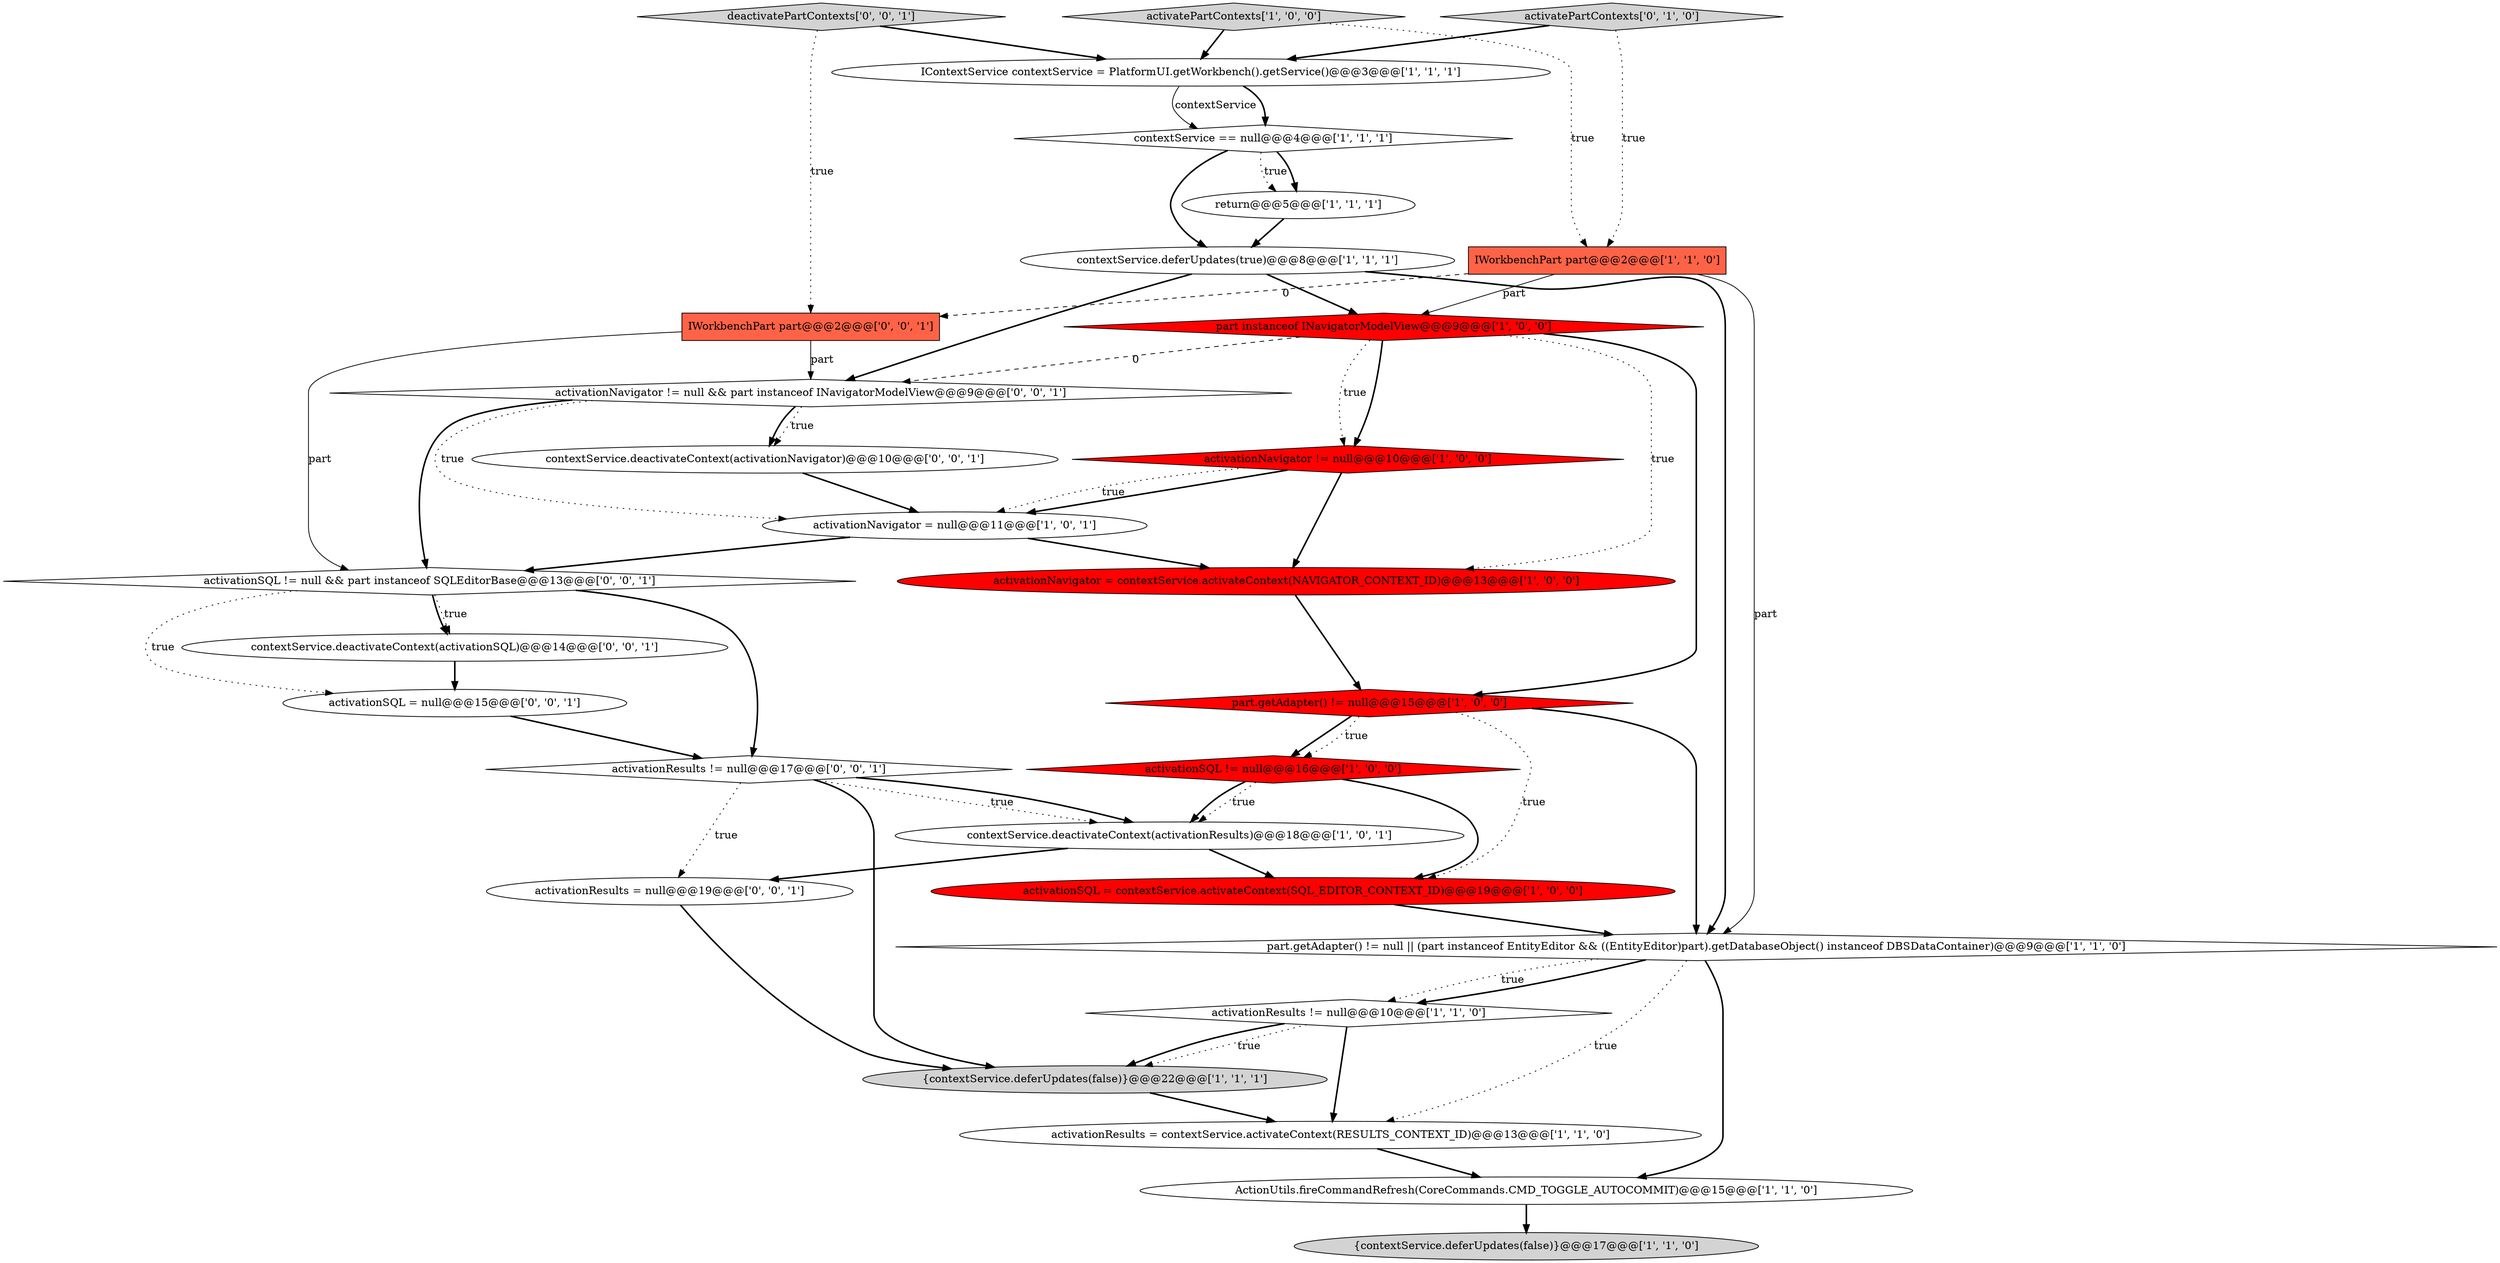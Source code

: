 digraph {
18 [style = filled, label = "contextService == null@@@4@@@['1', '1', '1']", fillcolor = white, shape = diamond image = "AAA0AAABBB1BBB"];
7 [style = filled, label = "part.getAdapter() != null || (part instanceof EntityEditor && ((EntityEditor)part).getDatabaseObject() instanceof DBSDataContainer)@@@9@@@['1', '1', '0']", fillcolor = white, shape = diamond image = "AAA0AAABBB1BBB"];
10 [style = filled, label = "activationResults = contextService.activateContext(RESULTS_CONTEXT_ID)@@@13@@@['1', '1', '0']", fillcolor = white, shape = ellipse image = "AAA0AAABBB1BBB"];
25 [style = filled, label = "deactivatePartContexts['0', '0', '1']", fillcolor = lightgray, shape = diamond image = "AAA0AAABBB3BBB"];
11 [style = filled, label = "IContextService contextService = PlatformUI.getWorkbench().getService()@@@3@@@['1', '1', '1']", fillcolor = white, shape = ellipse image = "AAA0AAABBB1BBB"];
15 [style = filled, label = "{contextService.deferUpdates(false)}@@@17@@@['1', '1', '0']", fillcolor = lightgray, shape = ellipse image = "AAA0AAABBB1BBB"];
20 [style = filled, label = "activatePartContexts['0', '1', '0']", fillcolor = lightgray, shape = diamond image = "AAA0AAABBB2BBB"];
9 [style = filled, label = "part instanceof INavigatorModelView@@@9@@@['1', '0', '0']", fillcolor = red, shape = diamond image = "AAA1AAABBB1BBB"];
1 [style = filled, label = "contextService.deferUpdates(true)@@@8@@@['1', '1', '1']", fillcolor = white, shape = ellipse image = "AAA0AAABBB1BBB"];
4 [style = filled, label = "activationNavigator != null@@@10@@@['1', '0', '0']", fillcolor = red, shape = diamond image = "AAA1AAABBB1BBB"];
24 [style = filled, label = "contextService.deactivateContext(activationSQL)@@@14@@@['0', '0', '1']", fillcolor = white, shape = ellipse image = "AAA0AAABBB3BBB"];
29 [style = filled, label = "activationResults = null@@@19@@@['0', '0', '1']", fillcolor = white, shape = ellipse image = "AAA0AAABBB3BBB"];
17 [style = filled, label = "{contextService.deferUpdates(false)}@@@22@@@['1', '1', '1']", fillcolor = lightgray, shape = ellipse image = "AAA0AAABBB1BBB"];
28 [style = filled, label = "activationSQL = null@@@15@@@['0', '0', '1']", fillcolor = white, shape = ellipse image = "AAA0AAABBB3BBB"];
22 [style = filled, label = "IWorkbenchPart part@@@2@@@['0', '0', '1']", fillcolor = tomato, shape = box image = "AAA0AAABBB3BBB"];
12 [style = filled, label = "IWorkbenchPart part@@@2@@@['1', '1', '0']", fillcolor = tomato, shape = box image = "AAA0AAABBB1BBB"];
21 [style = filled, label = "contextService.deactivateContext(activationNavigator)@@@10@@@['0', '0', '1']", fillcolor = white, shape = ellipse image = "AAA0AAABBB3BBB"];
2 [style = filled, label = "activationNavigator = null@@@11@@@['1', '0', '1']", fillcolor = white, shape = ellipse image = "AAA0AAABBB1BBB"];
8 [style = filled, label = "activationSQL = contextService.activateContext(SQL_EDITOR_CONTEXT_ID)@@@19@@@['1', '0', '0']", fillcolor = red, shape = ellipse image = "AAA1AAABBB1BBB"];
13 [style = filled, label = "contextService.deactivateContext(activationResults)@@@18@@@['1', '0', '1']", fillcolor = white, shape = ellipse image = "AAA0AAABBB1BBB"];
26 [style = filled, label = "activationResults != null@@@17@@@['0', '0', '1']", fillcolor = white, shape = diamond image = "AAA0AAABBB3BBB"];
6 [style = filled, label = "return@@@5@@@['1', '1', '1']", fillcolor = white, shape = ellipse image = "AAA0AAABBB1BBB"];
23 [style = filled, label = "activationNavigator != null && part instanceof INavigatorModelView@@@9@@@['0', '0', '1']", fillcolor = white, shape = diamond image = "AAA0AAABBB3BBB"];
0 [style = filled, label = "part.getAdapter() != null@@@15@@@['1', '0', '0']", fillcolor = red, shape = diamond image = "AAA1AAABBB1BBB"];
14 [style = filled, label = "activationSQL != null@@@16@@@['1', '0', '0']", fillcolor = red, shape = diamond image = "AAA1AAABBB1BBB"];
3 [style = filled, label = "ActionUtils.fireCommandRefresh(CoreCommands.CMD_TOGGLE_AUTOCOMMIT)@@@15@@@['1', '1', '0']", fillcolor = white, shape = ellipse image = "AAA0AAABBB1BBB"];
5 [style = filled, label = "activatePartContexts['1', '0', '0']", fillcolor = lightgray, shape = diamond image = "AAA0AAABBB1BBB"];
16 [style = filled, label = "activationNavigator = contextService.activateContext(NAVIGATOR_CONTEXT_ID)@@@13@@@['1', '0', '0']", fillcolor = red, shape = ellipse image = "AAA1AAABBB1BBB"];
19 [style = filled, label = "activationResults != null@@@10@@@['1', '1', '0']", fillcolor = white, shape = diamond image = "AAA0AAABBB1BBB"];
27 [style = filled, label = "activationSQL != null && part instanceof SQLEditorBase@@@13@@@['0', '0', '1']", fillcolor = white, shape = diamond image = "AAA0AAABBB3BBB"];
17->10 [style = bold, label=""];
24->28 [style = bold, label=""];
16->0 [style = bold, label=""];
29->17 [style = bold, label=""];
7->10 [style = dotted, label="true"];
9->0 [style = bold, label=""];
23->27 [style = bold, label=""];
26->17 [style = bold, label=""];
7->19 [style = dotted, label="true"];
19->17 [style = dotted, label="true"];
9->4 [style = bold, label=""];
22->23 [style = solid, label="part"];
22->27 [style = solid, label="part"];
23->21 [style = dotted, label="true"];
10->3 [style = bold, label=""];
19->10 [style = bold, label=""];
28->26 [style = bold, label=""];
3->15 [style = bold, label=""];
4->2 [style = bold, label=""];
19->17 [style = bold, label=""];
5->12 [style = dotted, label="true"];
27->24 [style = dotted, label="true"];
26->13 [style = dotted, label="true"];
1->7 [style = bold, label=""];
23->2 [style = dotted, label="true"];
9->23 [style = dashed, label="0"];
11->18 [style = bold, label=""];
1->9 [style = bold, label=""];
8->7 [style = bold, label=""];
7->3 [style = bold, label=""];
1->23 [style = bold, label=""];
0->7 [style = bold, label=""];
21->2 [style = bold, label=""];
26->13 [style = bold, label=""];
18->6 [style = dotted, label="true"];
0->8 [style = dotted, label="true"];
12->9 [style = solid, label="part"];
6->1 [style = bold, label=""];
27->28 [style = dotted, label="true"];
13->29 [style = bold, label=""];
0->14 [style = bold, label=""];
18->1 [style = bold, label=""];
23->21 [style = bold, label=""];
18->6 [style = bold, label=""];
25->11 [style = bold, label=""];
12->22 [style = dashed, label="0"];
25->22 [style = dotted, label="true"];
2->27 [style = bold, label=""];
9->4 [style = dotted, label="true"];
26->29 [style = dotted, label="true"];
0->14 [style = dotted, label="true"];
27->24 [style = bold, label=""];
14->8 [style = bold, label=""];
5->11 [style = bold, label=""];
14->13 [style = dotted, label="true"];
20->12 [style = dotted, label="true"];
14->13 [style = bold, label=""];
9->16 [style = dotted, label="true"];
13->8 [style = bold, label=""];
7->19 [style = bold, label=""];
12->7 [style = solid, label="part"];
4->2 [style = dotted, label="true"];
4->16 [style = bold, label=""];
11->18 [style = solid, label="contextService"];
20->11 [style = bold, label=""];
27->26 [style = bold, label=""];
2->16 [style = bold, label=""];
}
